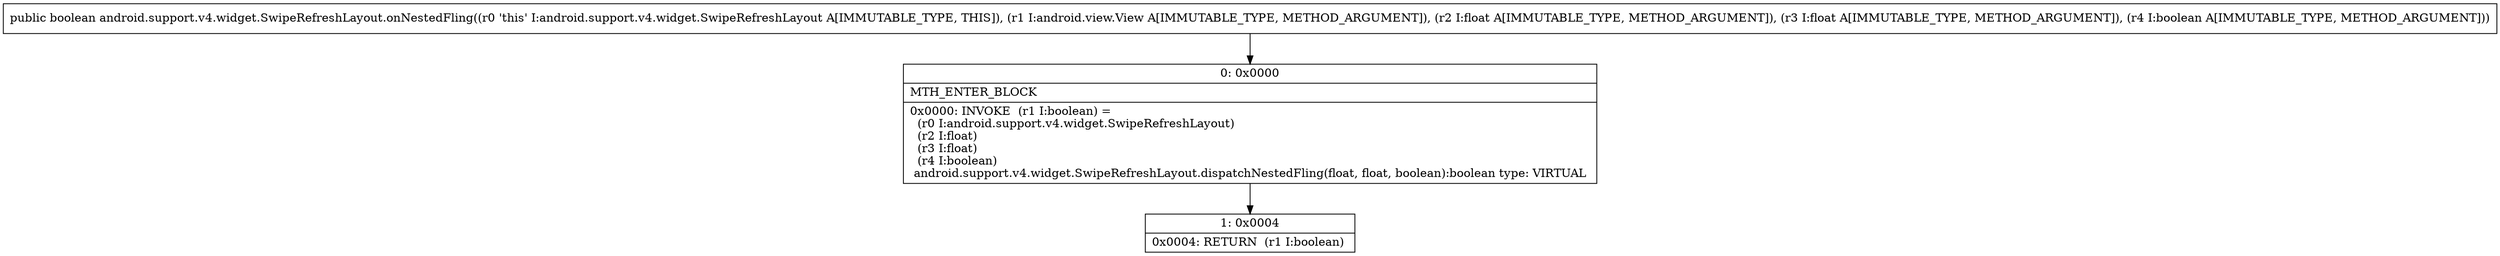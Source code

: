 digraph "CFG forandroid.support.v4.widget.SwipeRefreshLayout.onNestedFling(Landroid\/view\/View;FFZ)Z" {
Node_0 [shape=record,label="{0\:\ 0x0000|MTH_ENTER_BLOCK\l|0x0000: INVOKE  (r1 I:boolean) = \l  (r0 I:android.support.v4.widget.SwipeRefreshLayout)\l  (r2 I:float)\l  (r3 I:float)\l  (r4 I:boolean)\l android.support.v4.widget.SwipeRefreshLayout.dispatchNestedFling(float, float, boolean):boolean type: VIRTUAL \l}"];
Node_1 [shape=record,label="{1\:\ 0x0004|0x0004: RETURN  (r1 I:boolean) \l}"];
MethodNode[shape=record,label="{public boolean android.support.v4.widget.SwipeRefreshLayout.onNestedFling((r0 'this' I:android.support.v4.widget.SwipeRefreshLayout A[IMMUTABLE_TYPE, THIS]), (r1 I:android.view.View A[IMMUTABLE_TYPE, METHOD_ARGUMENT]), (r2 I:float A[IMMUTABLE_TYPE, METHOD_ARGUMENT]), (r3 I:float A[IMMUTABLE_TYPE, METHOD_ARGUMENT]), (r4 I:boolean A[IMMUTABLE_TYPE, METHOD_ARGUMENT])) }"];
MethodNode -> Node_0;
Node_0 -> Node_1;
}

